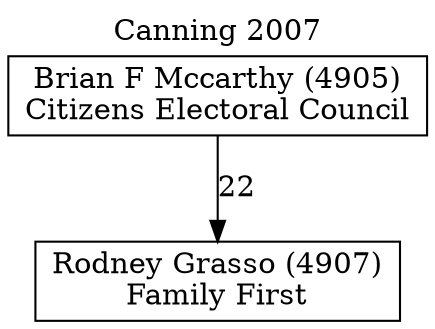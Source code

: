 // House preference flow
digraph "Rodney Grasso (4907)_Canning_2007" {
	graph [label="Canning 2007" labelloc=t mclimit=10]
	node [shape=box]
	"Rodney Grasso (4907)" [label="Rodney Grasso (4907)
Family First"]
	"Brian F Mccarthy (4905)" [label="Brian F Mccarthy (4905)
Citizens Electoral Council"]
	"Brian F Mccarthy (4905)" -> "Rodney Grasso (4907)" [label=22]
}
